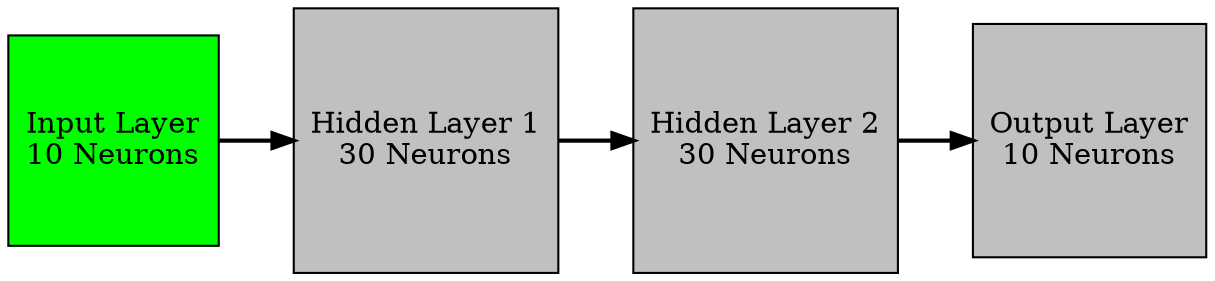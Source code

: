 digraph D { 
    dpi=300
    rankdir=LR
    n1 [shape=square,style=filled,fillcolor=green,label="Input Layer\n10 Neurons", width=1.4]
    n2 [shape=square,style=filled,fillcolor=grey,label="Hidden Layer 1\n30 Neurons", width=1.4]
    n3 [shape=square,style=filled,fillcolor=grey,label="Hidden Layer 2\n30 Neurons", width=1.4]
    n4 [shape=square,style=filled,fillcolor=grey,label="Output Layer\n10 Neurons", width=1.4]

    n1 -> n2 -> n3 -> n4 [penwidth=2];
}
